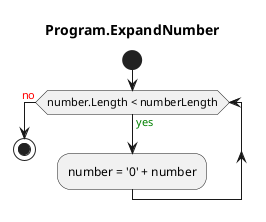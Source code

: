 @startuml Program.ExpandNumber
title Program.ExpandNumber
start
while (number.Length < numberLength) is (<color:green>yes)
    :number = '0' + number;
endwhile (<color:red>no)
stop
@enduml
